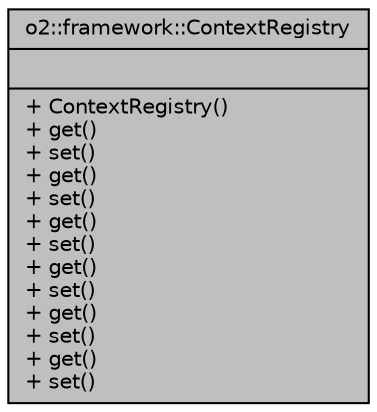 digraph "o2::framework::ContextRegistry"
{
 // INTERACTIVE_SVG=YES
  bgcolor="transparent";
  edge [fontname="Helvetica",fontsize="10",labelfontname="Helvetica",labelfontsize="10"];
  node [fontname="Helvetica",fontsize="10",shape=record];
  Node1 [label="{o2::framework::ContextRegistry\n||+ ContextRegistry()\l+ get()\l+ set()\l+ get()\l+ set()\l+ get()\l+ set()\l+ get()\l+ set()\l+ get()\l+ set()\l+ get()\l+ set()\l}",height=0.2,width=0.4,color="black", fillcolor="grey75", style="filled" fontcolor="black"];
}
